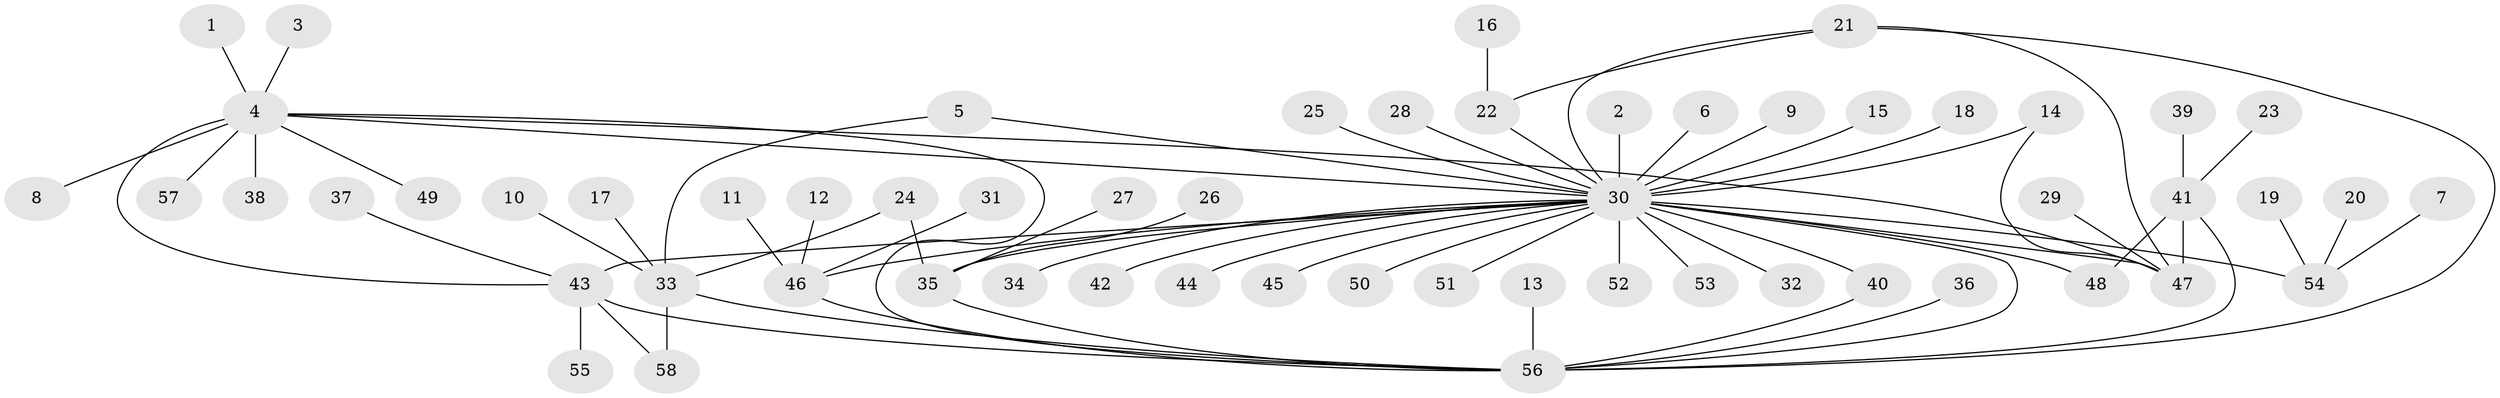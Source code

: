 // original degree distribution, {8: 0.02586206896551724, 1: 0.5517241379310345, 6: 0.02586206896551724, 24: 0.008620689655172414, 4: 0.04310344827586207, 2: 0.21551724137931033, 7: 0.017241379310344827, 5: 0.0603448275862069, 13: 0.008620689655172414, 10: 0.008620689655172414, 3: 0.034482758620689655}
// Generated by graph-tools (version 1.1) at 2025/49/03/09/25 03:49:49]
// undirected, 58 vertices, 73 edges
graph export_dot {
graph [start="1"]
  node [color=gray90,style=filled];
  1;
  2;
  3;
  4;
  5;
  6;
  7;
  8;
  9;
  10;
  11;
  12;
  13;
  14;
  15;
  16;
  17;
  18;
  19;
  20;
  21;
  22;
  23;
  24;
  25;
  26;
  27;
  28;
  29;
  30;
  31;
  32;
  33;
  34;
  35;
  36;
  37;
  38;
  39;
  40;
  41;
  42;
  43;
  44;
  45;
  46;
  47;
  48;
  49;
  50;
  51;
  52;
  53;
  54;
  55;
  56;
  57;
  58;
  1 -- 4 [weight=1.0];
  2 -- 30 [weight=1.0];
  3 -- 4 [weight=1.0];
  4 -- 8 [weight=1.0];
  4 -- 30 [weight=1.0];
  4 -- 38 [weight=2.0];
  4 -- 43 [weight=1.0];
  4 -- 47 [weight=1.0];
  4 -- 49 [weight=1.0];
  4 -- 56 [weight=1.0];
  4 -- 57 [weight=1.0];
  5 -- 30 [weight=1.0];
  5 -- 33 [weight=1.0];
  6 -- 30 [weight=1.0];
  7 -- 54 [weight=1.0];
  9 -- 30 [weight=1.0];
  10 -- 33 [weight=1.0];
  11 -- 46 [weight=1.0];
  12 -- 46 [weight=1.0];
  13 -- 56 [weight=1.0];
  14 -- 30 [weight=1.0];
  14 -- 47 [weight=1.0];
  15 -- 30 [weight=1.0];
  16 -- 22 [weight=1.0];
  17 -- 33 [weight=1.0];
  18 -- 30 [weight=1.0];
  19 -- 54 [weight=1.0];
  20 -- 54 [weight=1.0];
  21 -- 22 [weight=1.0];
  21 -- 30 [weight=1.0];
  21 -- 47 [weight=1.0];
  21 -- 56 [weight=1.0];
  22 -- 30 [weight=1.0];
  23 -- 41 [weight=1.0];
  24 -- 33 [weight=1.0];
  24 -- 35 [weight=1.0];
  25 -- 30 [weight=2.0];
  26 -- 35 [weight=1.0];
  27 -- 35 [weight=1.0];
  28 -- 30 [weight=1.0];
  29 -- 47 [weight=1.0];
  30 -- 32 [weight=1.0];
  30 -- 34 [weight=1.0];
  30 -- 35 [weight=1.0];
  30 -- 40 [weight=3.0];
  30 -- 42 [weight=1.0];
  30 -- 43 [weight=1.0];
  30 -- 44 [weight=1.0];
  30 -- 45 [weight=1.0];
  30 -- 46 [weight=1.0];
  30 -- 47 [weight=1.0];
  30 -- 48 [weight=1.0];
  30 -- 50 [weight=1.0];
  30 -- 51 [weight=1.0];
  30 -- 52 [weight=1.0];
  30 -- 53 [weight=1.0];
  30 -- 54 [weight=2.0];
  30 -- 56 [weight=1.0];
  31 -- 46 [weight=1.0];
  33 -- 56 [weight=1.0];
  33 -- 58 [weight=1.0];
  35 -- 56 [weight=1.0];
  36 -- 56 [weight=1.0];
  37 -- 43 [weight=1.0];
  39 -- 41 [weight=1.0];
  40 -- 56 [weight=1.0];
  41 -- 47 [weight=1.0];
  41 -- 48 [weight=1.0];
  41 -- 56 [weight=1.0];
  43 -- 55 [weight=1.0];
  43 -- 56 [weight=1.0];
  43 -- 58 [weight=1.0];
  46 -- 56 [weight=1.0];
}
